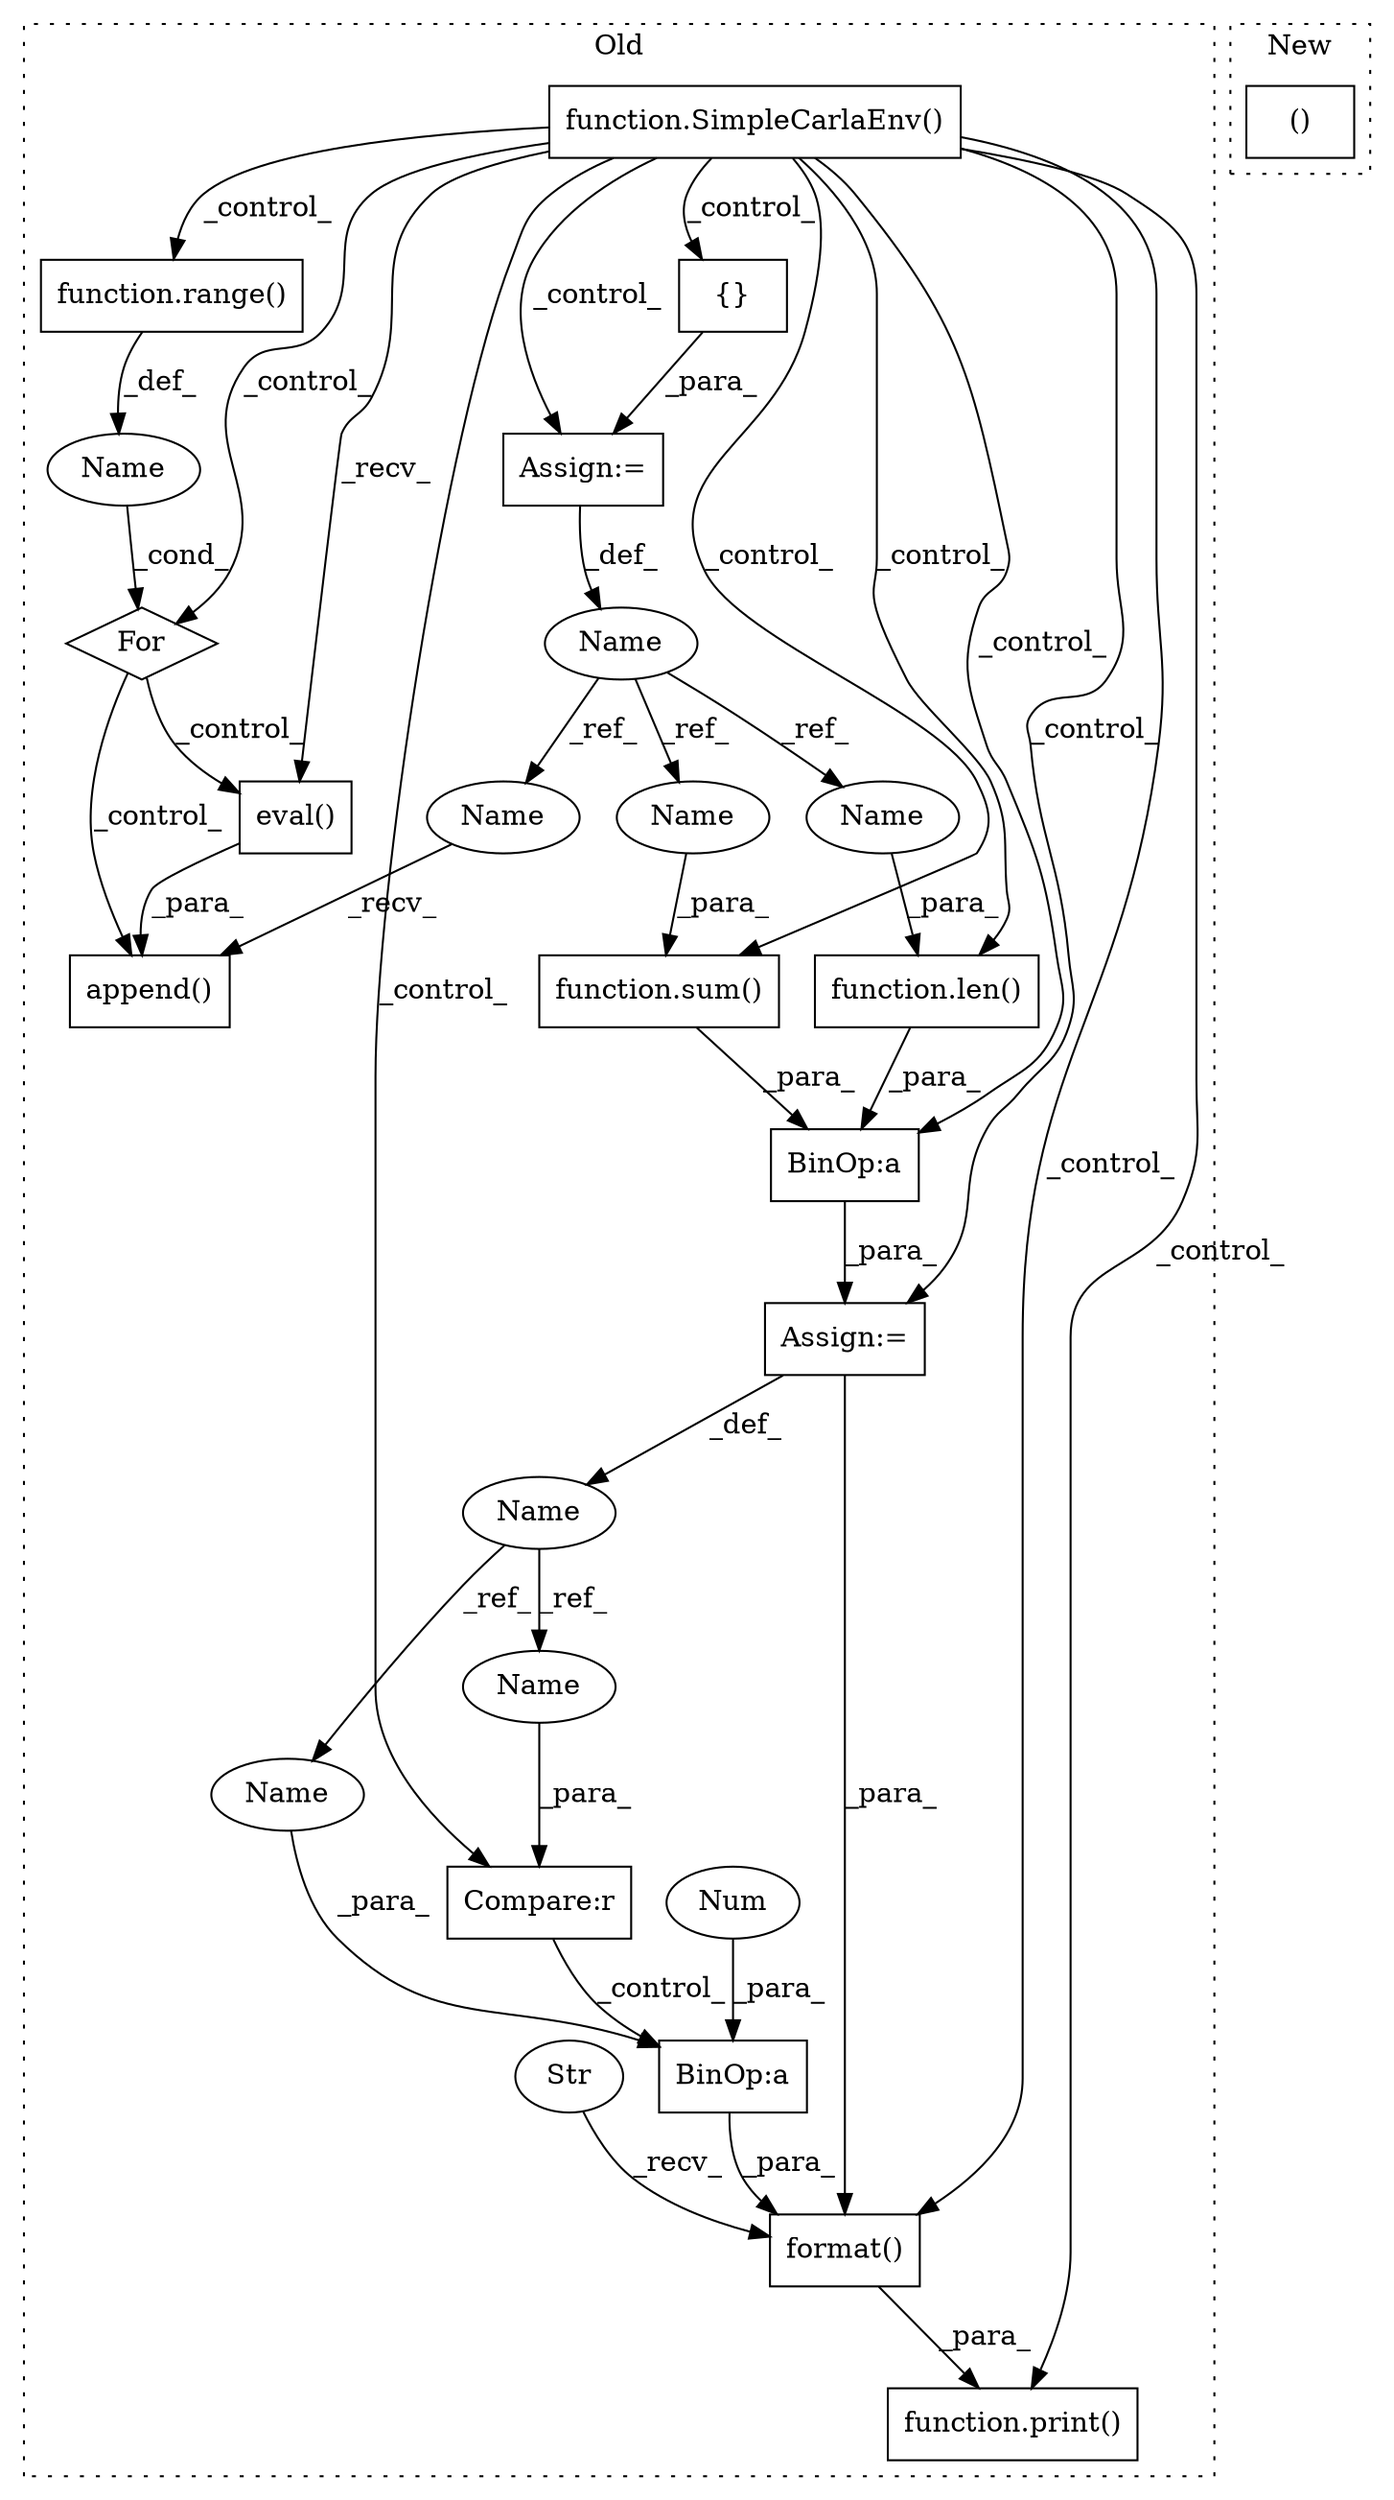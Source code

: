 digraph G {
subgraph cluster0 {
1 [label="eval()" a="75" s="4801" l="16" shape="box"];
3 [label="For" a="107" s="4730,4763" l="4,18" shape="diamond"];
4 [label="Name" a="87" s="4734" l="1" shape="ellipse"];
5 [label="function.range()" a="75" s="4739,4762" l="6,1" shape="box"];
6 [label="append()" a="75" s="4781,4817" l="20,1" shape="box"];
7 [label="Name" a="87" s="4700" l="12" shape="ellipse"];
8 [label="function.sum()" a="75" s="4846,4862" l="4,1" shape="box"];
9 [label="BinOp:a" a="82" s="4863" l="3" shape="box"];
10 [label="BinOp:a" a="82" s="5029" l="1" shape="box"];
11 [label="Compare:r" a="40" s="4899" l="36" shape="box"];
12 [label="{}" a="59" s="4715,4715" l="2,1" shape="box"];
13 [label="function.print()" a="75" s="4971,5034" l="6,1" shape="box"];
14 [label="Name" a="87" s="4831" l="12" shape="ellipse"];
15 [label="format()" a="75" s="4977,5033" l="40,1" shape="box"];
16 [label="Str" a="66" s="4977" l="32" shape="ellipse"];
17 [label="Num" a="76" s="5030" l="3" shape="ellipse"];
18 [label="Assign:=" a="68" s="4712" l="3" shape="box"];
19 [label="Assign:=" a="68" s="4843" l="3" shape="box"];
20 [label="function.len()" a="75" s="4866,4882" l="4,1" shape="box"];
21 [label="function.SimpleCarlaEnv()" a="75" s="3684,3709" l="15,18" shape="box"];
22 [label="Name" a="87" s="4870" l="12" shape="ellipse"];
23 [label="Name" a="87" s="4850" l="12" shape="ellipse"];
24 [label="Name" a="87" s="4781" l="12" shape="ellipse"];
25 [label="Name" a="87" s="4899" l="12" shape="ellipse"];
26 [label="Name" a="87" s="5017" l="12" shape="ellipse"];
label = "Old";
style="dotted";
}
subgraph cluster1 {
2 [label="()" a="54" s="5401" l="6" shape="box"];
label = "New";
style="dotted";
}
1 -> 6 [label="_para_"];
3 -> 6 [label="_control_"];
3 -> 1 [label="_control_"];
4 -> 3 [label="_cond_"];
5 -> 4 [label="_def_"];
7 -> 22 [label="_ref_"];
7 -> 24 [label="_ref_"];
7 -> 23 [label="_ref_"];
8 -> 9 [label="_para_"];
9 -> 19 [label="_para_"];
10 -> 15 [label="_para_"];
11 -> 10 [label="_control_"];
12 -> 18 [label="_para_"];
14 -> 25 [label="_ref_"];
14 -> 26 [label="_ref_"];
15 -> 13 [label="_para_"];
16 -> 15 [label="_recv_"];
17 -> 10 [label="_para_"];
18 -> 7 [label="_def_"];
19 -> 14 [label="_def_"];
19 -> 15 [label="_para_"];
20 -> 9 [label="_para_"];
21 -> 19 [label="_control_"];
21 -> 18 [label="_control_"];
21 -> 1 [label="_recv_"];
21 -> 9 [label="_control_"];
21 -> 13 [label="_control_"];
21 -> 20 [label="_control_"];
21 -> 15 [label="_control_"];
21 -> 11 [label="_control_"];
21 -> 5 [label="_control_"];
21 -> 12 [label="_control_"];
21 -> 3 [label="_control_"];
21 -> 8 [label="_control_"];
22 -> 20 [label="_para_"];
23 -> 8 [label="_para_"];
24 -> 6 [label="_recv_"];
25 -> 11 [label="_para_"];
26 -> 10 [label="_para_"];
}